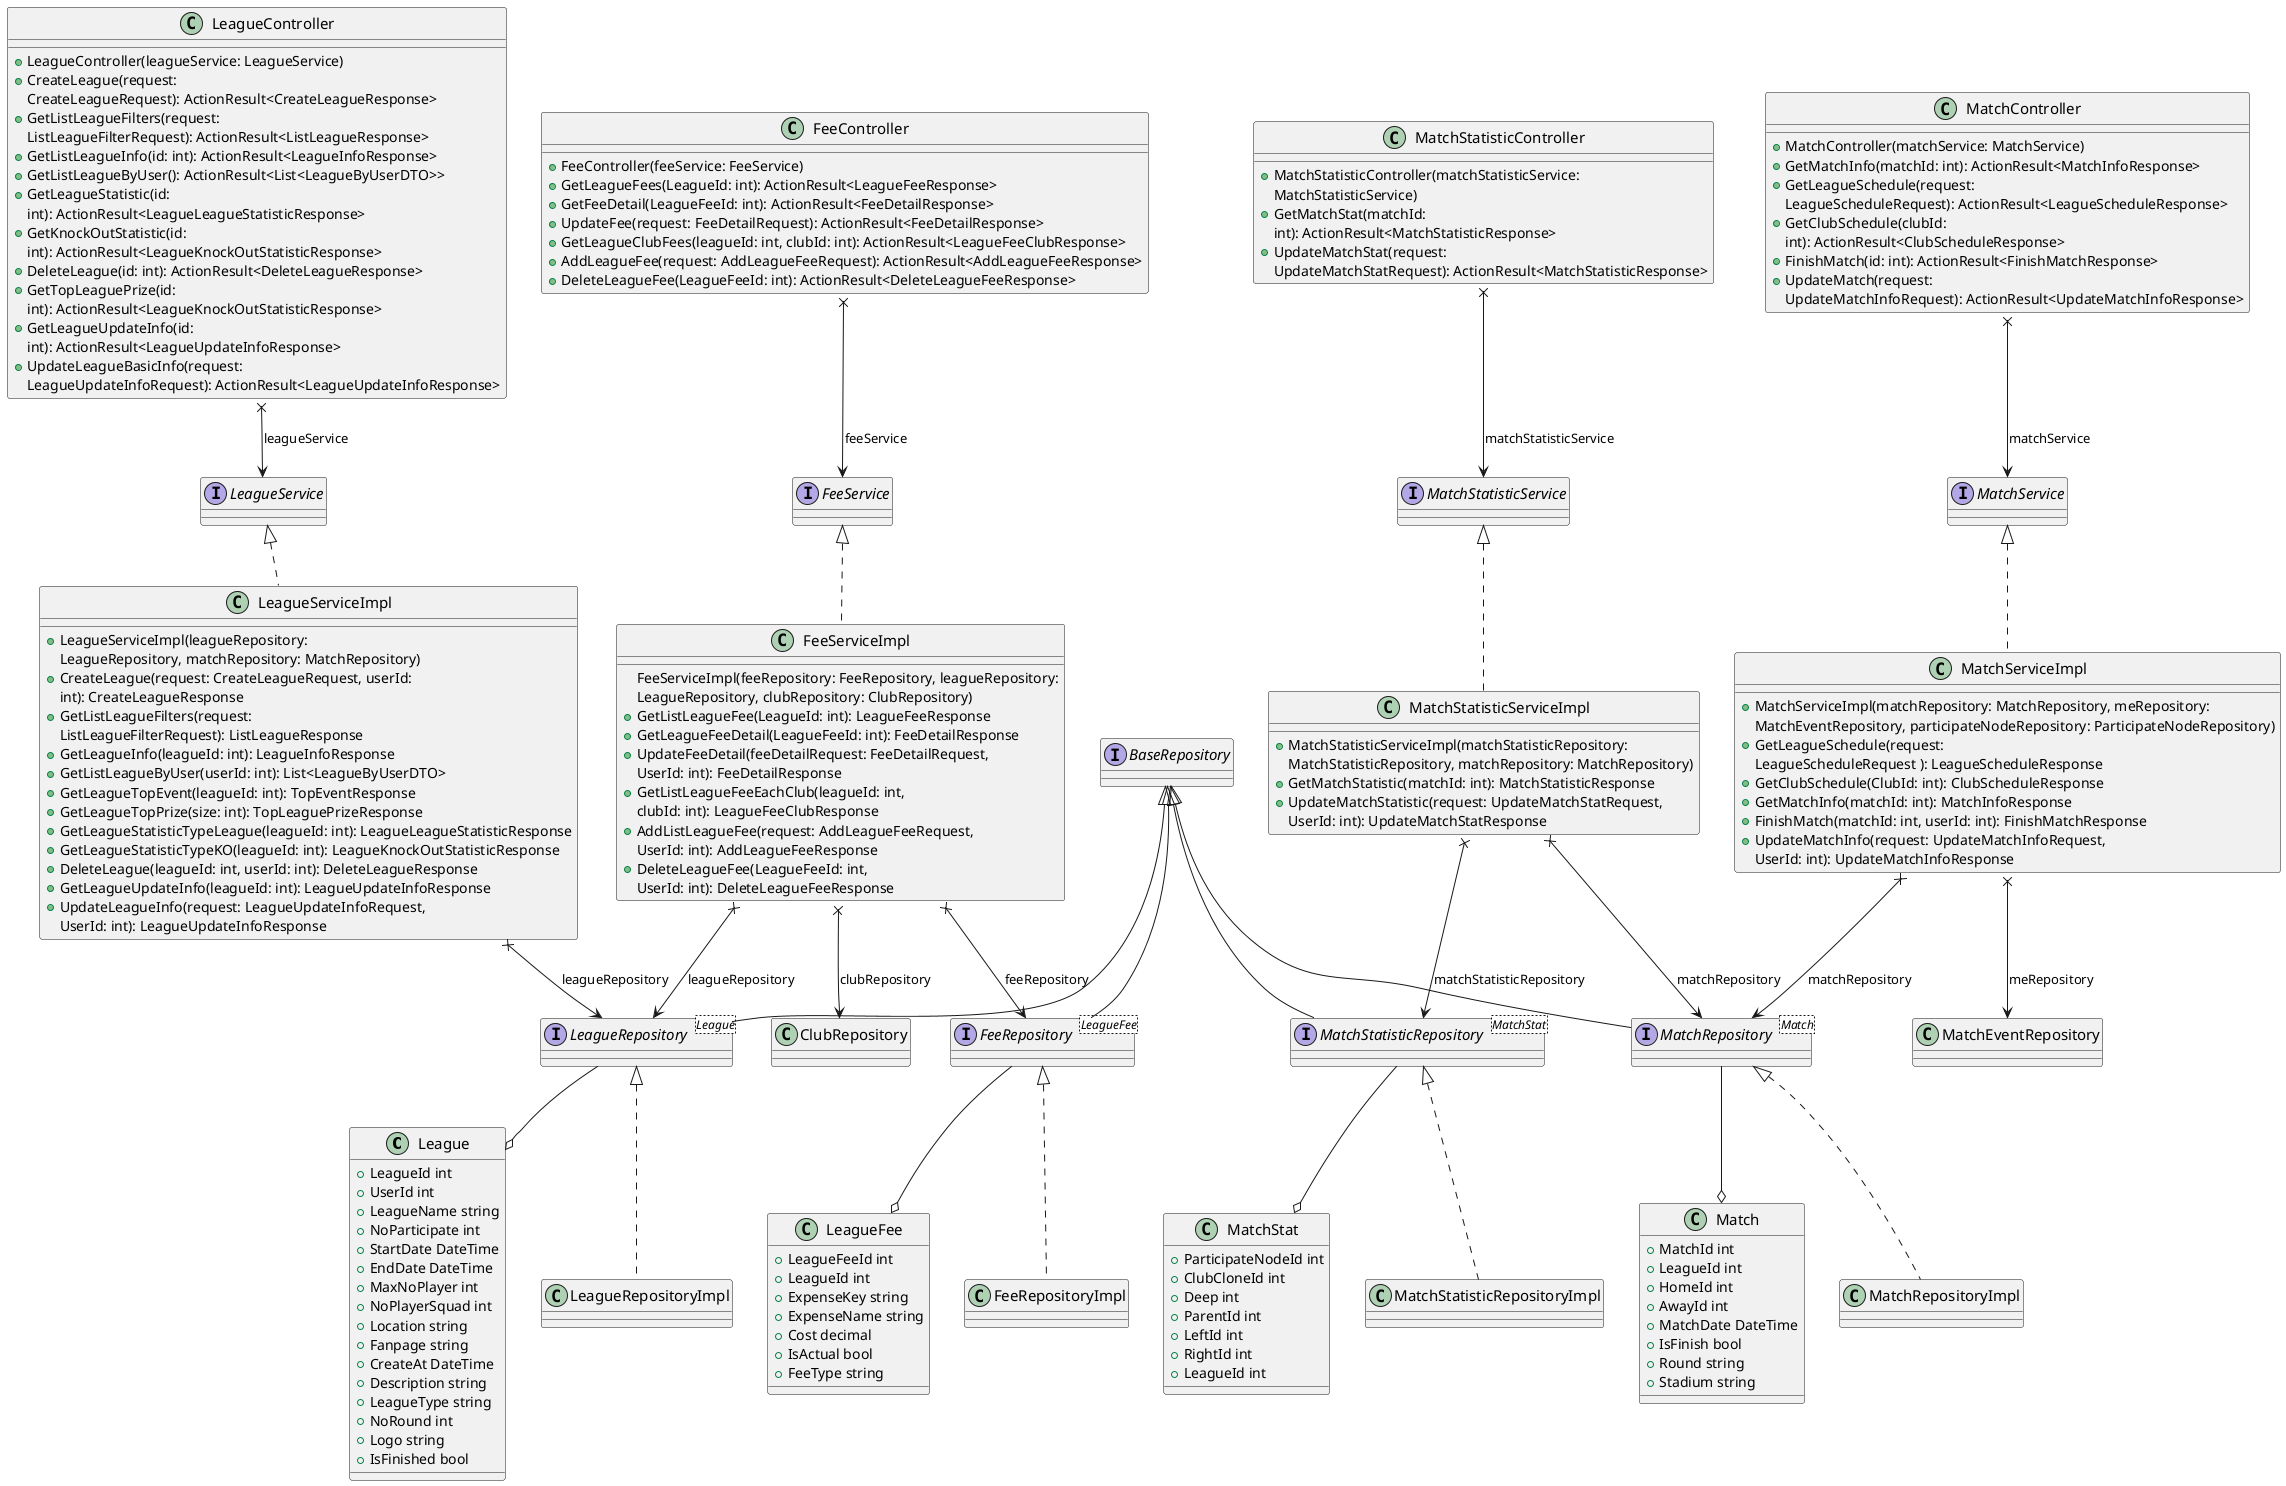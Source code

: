 @startuml classDiagram

skinparam classFontSize 15

class League{
    +LeagueId int
    +UserId int
    +LeagueName string
    +NoParticipate int
    +StartDate DateTime
    +EndDate DateTime
    +MaxNoPlayer int
    +NoPlayerSquad int
    +Location string
    +Fanpage string
    +CreateAt DateTime
    +Description string
    +LeagueType string
    +NoRound int
    +Logo string
    +IsFinished bool
}

class LeagueFee{
    +LeagueFeeId int
    +LeagueId int
    +ExpenseKey string
    +ExpenseName string
    +Cost decimal
    +IsActual bool
    +FeeType string
}

class MatchStat{
    +ParticipateNodeId int
    +ClubCloneId int
    +Deep int
    +ParentId int
    +LeftId int
    +RightId int
    +LeagueId int
}

class Match{
    +MatchId int
    +LeagueId int
    +HomeId int
    +AwayId int
    +MatchDate DateTime
    +IsFinish bool
    +Round string
    +Stadium string
}

class LeagueController{
    +LeagueController(leagueService: LeagueService)
    +CreateLeague(request: 
    CreateLeagueRequest): ActionResult<CreateLeagueResponse>
    +GetListLeagueFilters(request: 
    ListLeagueFilterRequest): ActionResult<ListLeagueResponse>
    +GetListLeagueInfo(id: int): ActionResult<LeagueInfoResponse>
    +GetListLeagueByUser(): ActionResult<List<LeagueByUserDTO>>
    +GetLeagueStatistic(id: 
    int): ActionResult<LeagueLeagueStatisticResponse>
    +GetKnockOutStatistic(id: 
    int): ActionResult<LeagueKnockOutStatisticResponse>
    +DeleteLeague(id: int): ActionResult<DeleteLeagueResponse>
    +GetTopLeaguePrize(id: 
    int): ActionResult<LeagueKnockOutStatisticResponse>
    +GetLeagueUpdateInfo(id: 
    int): ActionResult<LeagueUpdateInfoResponse>
    +UpdateLeagueBasicInfo(request: 
    LeagueUpdateInfoRequest): ActionResult<LeagueUpdateInfoResponse>
}
LeagueController x--> LeagueService: leagueService

interface LeagueService

class LeagueServiceImpl implements LeagueService{
    +LeagueServiceImpl(leagueRepository: 
    LeagueRepository, matchRepository: MatchRepository)
    +CreateLeague(request: CreateLeagueRequest, userId: 
    int): CreateLeagueResponse
    +GetListLeagueFilters(request: 
    ListLeagueFilterRequest): ListLeagueResponse
    +GetLeagueInfo(leagueId: int): LeagueInfoResponse
    +GetListLeagueByUser(userId: int): List<LeagueByUserDTO>
    +GetLeagueTopEvent(leagueId: int): TopEventResponse
    +GetLeagueTopPrize(size: int): TopLeaguePrizeResponse
    +GetLeagueStatisticTypeLeague(leagueId: int): LeagueLeagueStatisticResponse
    +GetLeagueStatisticTypeKO(leagueId: int): LeagueKnockOutStatisticResponse
    +DeleteLeague(leagueId: int, userId: int): DeleteLeagueResponse
    +GetLeagueUpdateInfo(leagueId: int): LeagueUpdateInfoResponse
    +UpdateLeagueInfo(request: LeagueUpdateInfoRequest, 
    UserId: int): LeagueUpdateInfoResponse
}
LeagueServiceImpl x--> LeagueRepository: leagueRepository

interface LeagueRepository<League> implements BaseRepository
LeagueRepository --o League

class LeagueRepositoryImpl implements LeagueRepository

class MatchController{
    +MatchController(matchService: MatchService)
    +GetMatchInfo(matchId: int): ActionResult<MatchInfoResponse>
    +GetLeagueSchedule(request: 
    LeagueScheduleRequest): ActionResult<LeagueScheduleResponse>
    +GetClubSchedule(clubId: 
    int): ActionResult<ClubScheduleResponse>
    +FinishMatch(id: int): ActionResult<FinishMatchResponse>
    +UpdateMatch(request: 
    UpdateMatchInfoRequest): ActionResult<UpdateMatchInfoResponse>
}

MatchController x--> MatchService: matchService

interface MatchService

class MatchServiceImpl implements MatchService{
    +MatchServiceImpl(matchRepository: MatchRepository, meRepository: 
    MatchEventRepository, participateNodeRepository: ParticipateNodeRepository)
    +GetLeagueSchedule(request: 
    LeagueScheduleRequest ): LeagueScheduleResponse
    +GetClubSchedule(ClubId: int): ClubScheduleResponse
    +GetMatchInfo(matchId: int): MatchInfoResponse
    +FinishMatch(matchId: int, userId: int): FinishMatchResponse
    +UpdateMatchInfo(request: UpdateMatchInfoRequest, 
    UserId: int): UpdateMatchInfoResponse
}
MatchServiceImpl x--> MatchRepository: matchRepository
MatchServiceImpl x--> MatchEventRepository: meRepository

interface MatchRepository<Match> implements BaseRepository
MatchRepository --o Match

class MatchRepositoryImpl implements MatchRepository

class MatchStatisticController{
    +MatchStatisticController(matchStatisticService: 
    MatchStatisticService)
    +GetMatchStat(matchId: 
    int): ActionResult<MatchStatisticResponse>
    +UpdateMatchStat(request: 
    UpdateMatchStatRequest): ActionResult<MatchStatisticResponse>
}
MatchStatisticController x--> MatchStatisticService: matchStatisticService

interface MatchStatisticService

class MatchStatisticServiceImpl implements MatchStatisticService{
    +MatchStatisticServiceImpl(matchStatisticRepository: 
    MatchStatisticRepository, matchRepository: MatchRepository)
    +GetMatchStatistic(matchId: int): MatchStatisticResponse
    +UpdateMatchStatistic(request: UpdateMatchStatRequest, 
    UserId: int): UpdateMatchStatResponse
}
MatchStatisticServiceImpl x--> MatchRepository: matchRepository
MatchStatisticServiceImpl x--> MatchStatisticRepository: matchStatisticRepository

interface MatchStatisticRepository<MatchStat> implements BaseRepository
MatchStatisticRepository --o MatchStat

class MatchStatisticRepositoryImpl implements MatchStatisticRepository

class FeeController{
    +FeeController(feeService: FeeService)
    +GetLeagueFees(LeagueId: int): ActionResult<LeagueFeeResponse>
    +GetFeeDetail(LeagueFeeId: int): ActionResult<FeeDetailResponse>
    +UpdateFee(request: FeeDetailRequest): ActionResult<FeeDetailResponse>
    +GetLeagueClubFees(leagueId: int, clubId: int): ActionResult<LeagueFeeClubResponse>
    +AddLeagueFee(request: AddLeagueFeeRequest): ActionResult<AddLeagueFeeResponse>
    +DeleteLeagueFee(LeagueFeeId: int): ActionResult<DeleteLeagueFeeResponse>
}
FeeController x--> FeeService: feeService

interface FeeService

class FeeServiceImpl implements FeeService{
    FeeServiceImpl(feeRepository: FeeRepository, leagueRepository: 
    LeagueRepository, clubRepository: ClubRepository)
    +GetListLeagueFee(LeagueId: int): LeagueFeeResponse
    +GetLeagueFeeDetail(LeagueFeeId: int): FeeDetailResponse
    +UpdateFeeDetail(feeDetailRequest: FeeDetailRequest, 
    UserId: int): FeeDetailResponse
    +GetListLeagueFeeEachClub(leagueId: int, 
    clubId: int): LeagueFeeClubResponse
    +AddListLeagueFee(request: AddLeagueFeeRequest, 
    UserId: int): AddLeagueFeeResponse
    +DeleteLeagueFee(LeagueFeeId: int, 
    UserId: int): DeleteLeagueFeeResponse
}
FeeServiceImpl x--> FeeRepository: feeRepository
FeeServiceImpl x--> LeagueRepository: leagueRepository
FeeServiceImpl x--> ClubRepository: clubRepository

interface FeeRepository<LeagueFee> implements BaseRepository
FeeRepository --o LeagueFee

class FeeRepositoryImpl implements FeeRepository

@enduml